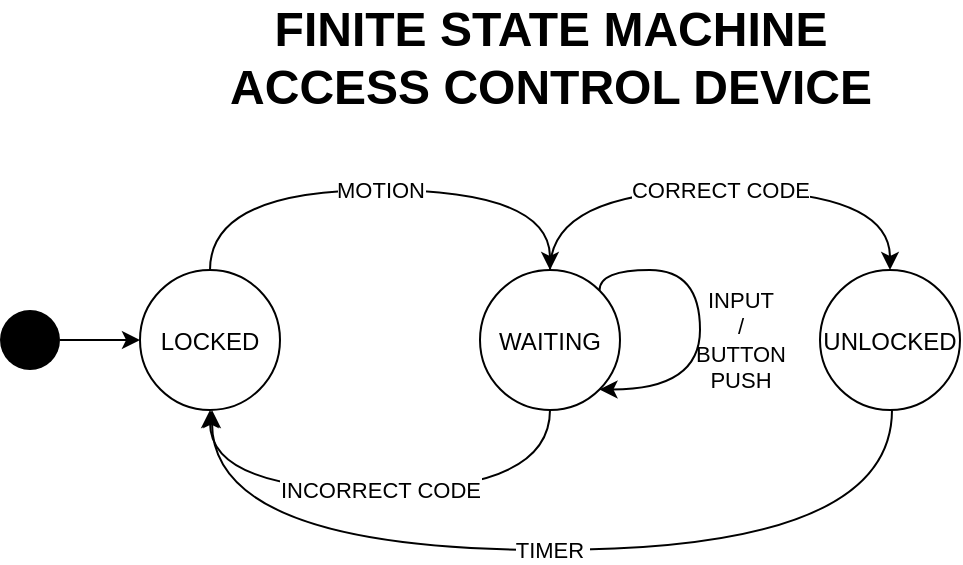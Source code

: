 <mxfile version="14.6.13" type="device"><diagram id="PY7UoncQzz--StVfAfqx" name="Page-1"><mxGraphModel dx="691" dy="462" grid="0" gridSize="10" guides="1" tooltips="1" connect="1" arrows="1" fold="1" page="1" pageScale="1" pageWidth="1169" pageHeight="827" math="0" shadow="0"><root><mxCell id="0"/><mxCell id="1" parent="0"/><mxCell id="IeW20A8dgfXKw5pnevQ6-12" style="edgeStyle=orthogonalEdgeStyle;curved=1;rounded=0;orthogonalLoop=1;jettySize=auto;html=1;exitX=1;exitY=0.5;exitDx=0;exitDy=0;entryX=0;entryY=0.5;entryDx=0;entryDy=0;labelBackgroundColor=none;" edge="1" parent="1" source="IeW20A8dgfXKw5pnevQ6-1" target="IeW20A8dgfXKw5pnevQ6-3"><mxGeometry relative="1" as="geometry"/></mxCell><mxCell id="IeW20A8dgfXKw5pnevQ6-1" value="" style="ellipse;fillColor=#000000;strokeColor=none;" vertex="1" parent="1"><mxGeometry x="60" y="170" width="30" height="30" as="geometry"/></mxCell><mxCell id="IeW20A8dgfXKw5pnevQ6-6" value="MOTION" style="edgeStyle=orthogonalEdgeStyle;rounded=0;orthogonalLoop=1;jettySize=auto;html=1;exitX=0.5;exitY=0;exitDx=0;exitDy=0;entryX=0.5;entryY=0;entryDx=0;entryDy=0;curved=1;" edge="1" parent="1" source="IeW20A8dgfXKw5pnevQ6-3" target="IeW20A8dgfXKw5pnevQ6-4"><mxGeometry relative="1" as="geometry"><Array as="points"><mxPoint x="165" y="110"/><mxPoint x="335" y="110"/></Array></mxGeometry></mxCell><mxCell id="IeW20A8dgfXKw5pnevQ6-3" value="LOCKED" style="ellipse;fillColor=#ffffff;strokeColor=#000000;" vertex="1" parent="1"><mxGeometry x="130" y="150" width="70" height="70" as="geometry"/></mxCell><mxCell id="IeW20A8dgfXKw5pnevQ6-7" value="CORRECT CODE" style="edgeStyle=orthogonalEdgeStyle;curved=1;rounded=0;orthogonalLoop=1;jettySize=auto;html=1;exitX=0.5;exitY=0;exitDx=0;exitDy=0;entryX=0.5;entryY=0;entryDx=0;entryDy=0;" edge="1" parent="1" source="IeW20A8dgfXKw5pnevQ6-4" target="IeW20A8dgfXKw5pnevQ6-5"><mxGeometry relative="1" as="geometry"><Array as="points"><mxPoint x="335" y="110"/><mxPoint x="505" y="110"/></Array></mxGeometry></mxCell><mxCell id="IeW20A8dgfXKw5pnevQ6-9" value="INCORRECT CODE" style="edgeStyle=orthogonalEdgeStyle;curved=1;rounded=0;orthogonalLoop=1;jettySize=auto;html=1;exitX=0.5;exitY=1;exitDx=0;exitDy=0;entryX=0.5;entryY=1;entryDx=0;entryDy=0;" edge="1" parent="1" source="IeW20A8dgfXKw5pnevQ6-4" target="IeW20A8dgfXKw5pnevQ6-3"><mxGeometry relative="1" as="geometry"><Array as="points"><mxPoint x="335" y="260"/><mxPoint x="165" y="260"/></Array></mxGeometry></mxCell><mxCell id="IeW20A8dgfXKw5pnevQ6-4" value="WAITING" style="ellipse;fillColor=#ffffff;strokeColor=#000000;" vertex="1" parent="1"><mxGeometry x="300" y="150" width="70" height="70" as="geometry"/></mxCell><mxCell id="IeW20A8dgfXKw5pnevQ6-10" value="TIMER&amp;nbsp;" style="edgeStyle=orthogonalEdgeStyle;curved=1;rounded=0;orthogonalLoop=1;jettySize=auto;html=1;exitX=0.5;exitY=1;exitDx=0;exitDy=0;entryX=0.5;entryY=1;entryDx=0;entryDy=0;" edge="1" parent="1"><mxGeometry relative="1" as="geometry"><mxPoint x="506" y="220" as="sourcePoint"/><mxPoint x="166" y="220" as="targetPoint"/><Array as="points"><mxPoint x="506" y="290"/><mxPoint x="166" y="290"/></Array></mxGeometry></mxCell><mxCell id="IeW20A8dgfXKw5pnevQ6-5" value="UNLOCKED" style="ellipse;fillColor=#ffffff;strokeColor=#000000;" vertex="1" parent="1"><mxGeometry x="470" y="150" width="70" height="70" as="geometry"/></mxCell><mxCell id="IeW20A8dgfXKw5pnevQ6-11" value="INPUT&lt;br&gt;/&lt;br&gt;BUTTON&lt;br&gt;PUSH" style="edgeStyle=orthogonalEdgeStyle;curved=1;rounded=0;orthogonalLoop=1;jettySize=auto;html=1;exitX=1;exitY=0;exitDx=0;exitDy=0;entryX=1;entryY=1;entryDx=0;entryDy=0;fillColor=none;labelBackgroundColor=none;" edge="1" parent="1" source="IeW20A8dgfXKw5pnevQ6-4" target="IeW20A8dgfXKw5pnevQ6-4"><mxGeometry x="0.121" y="20" relative="1" as="geometry"><Array as="points"><mxPoint x="360" y="150"/><mxPoint x="410" y="150"/><mxPoint x="410" y="210"/></Array><mxPoint as="offset"/></mxGeometry></mxCell><mxCell id="IeW20A8dgfXKw5pnevQ6-13" value="FINITE STATE MACHINE&lt;br&gt;ACCESS CONTROL DEVICE" style="text;strokeColor=none;fillColor=none;html=1;fontSize=24;fontStyle=1;verticalAlign=middle;align=center;" vertex="1" parent="1"><mxGeometry x="285" y="24" width="100" height="40" as="geometry"/></mxCell></root></mxGraphModel></diagram></mxfile>